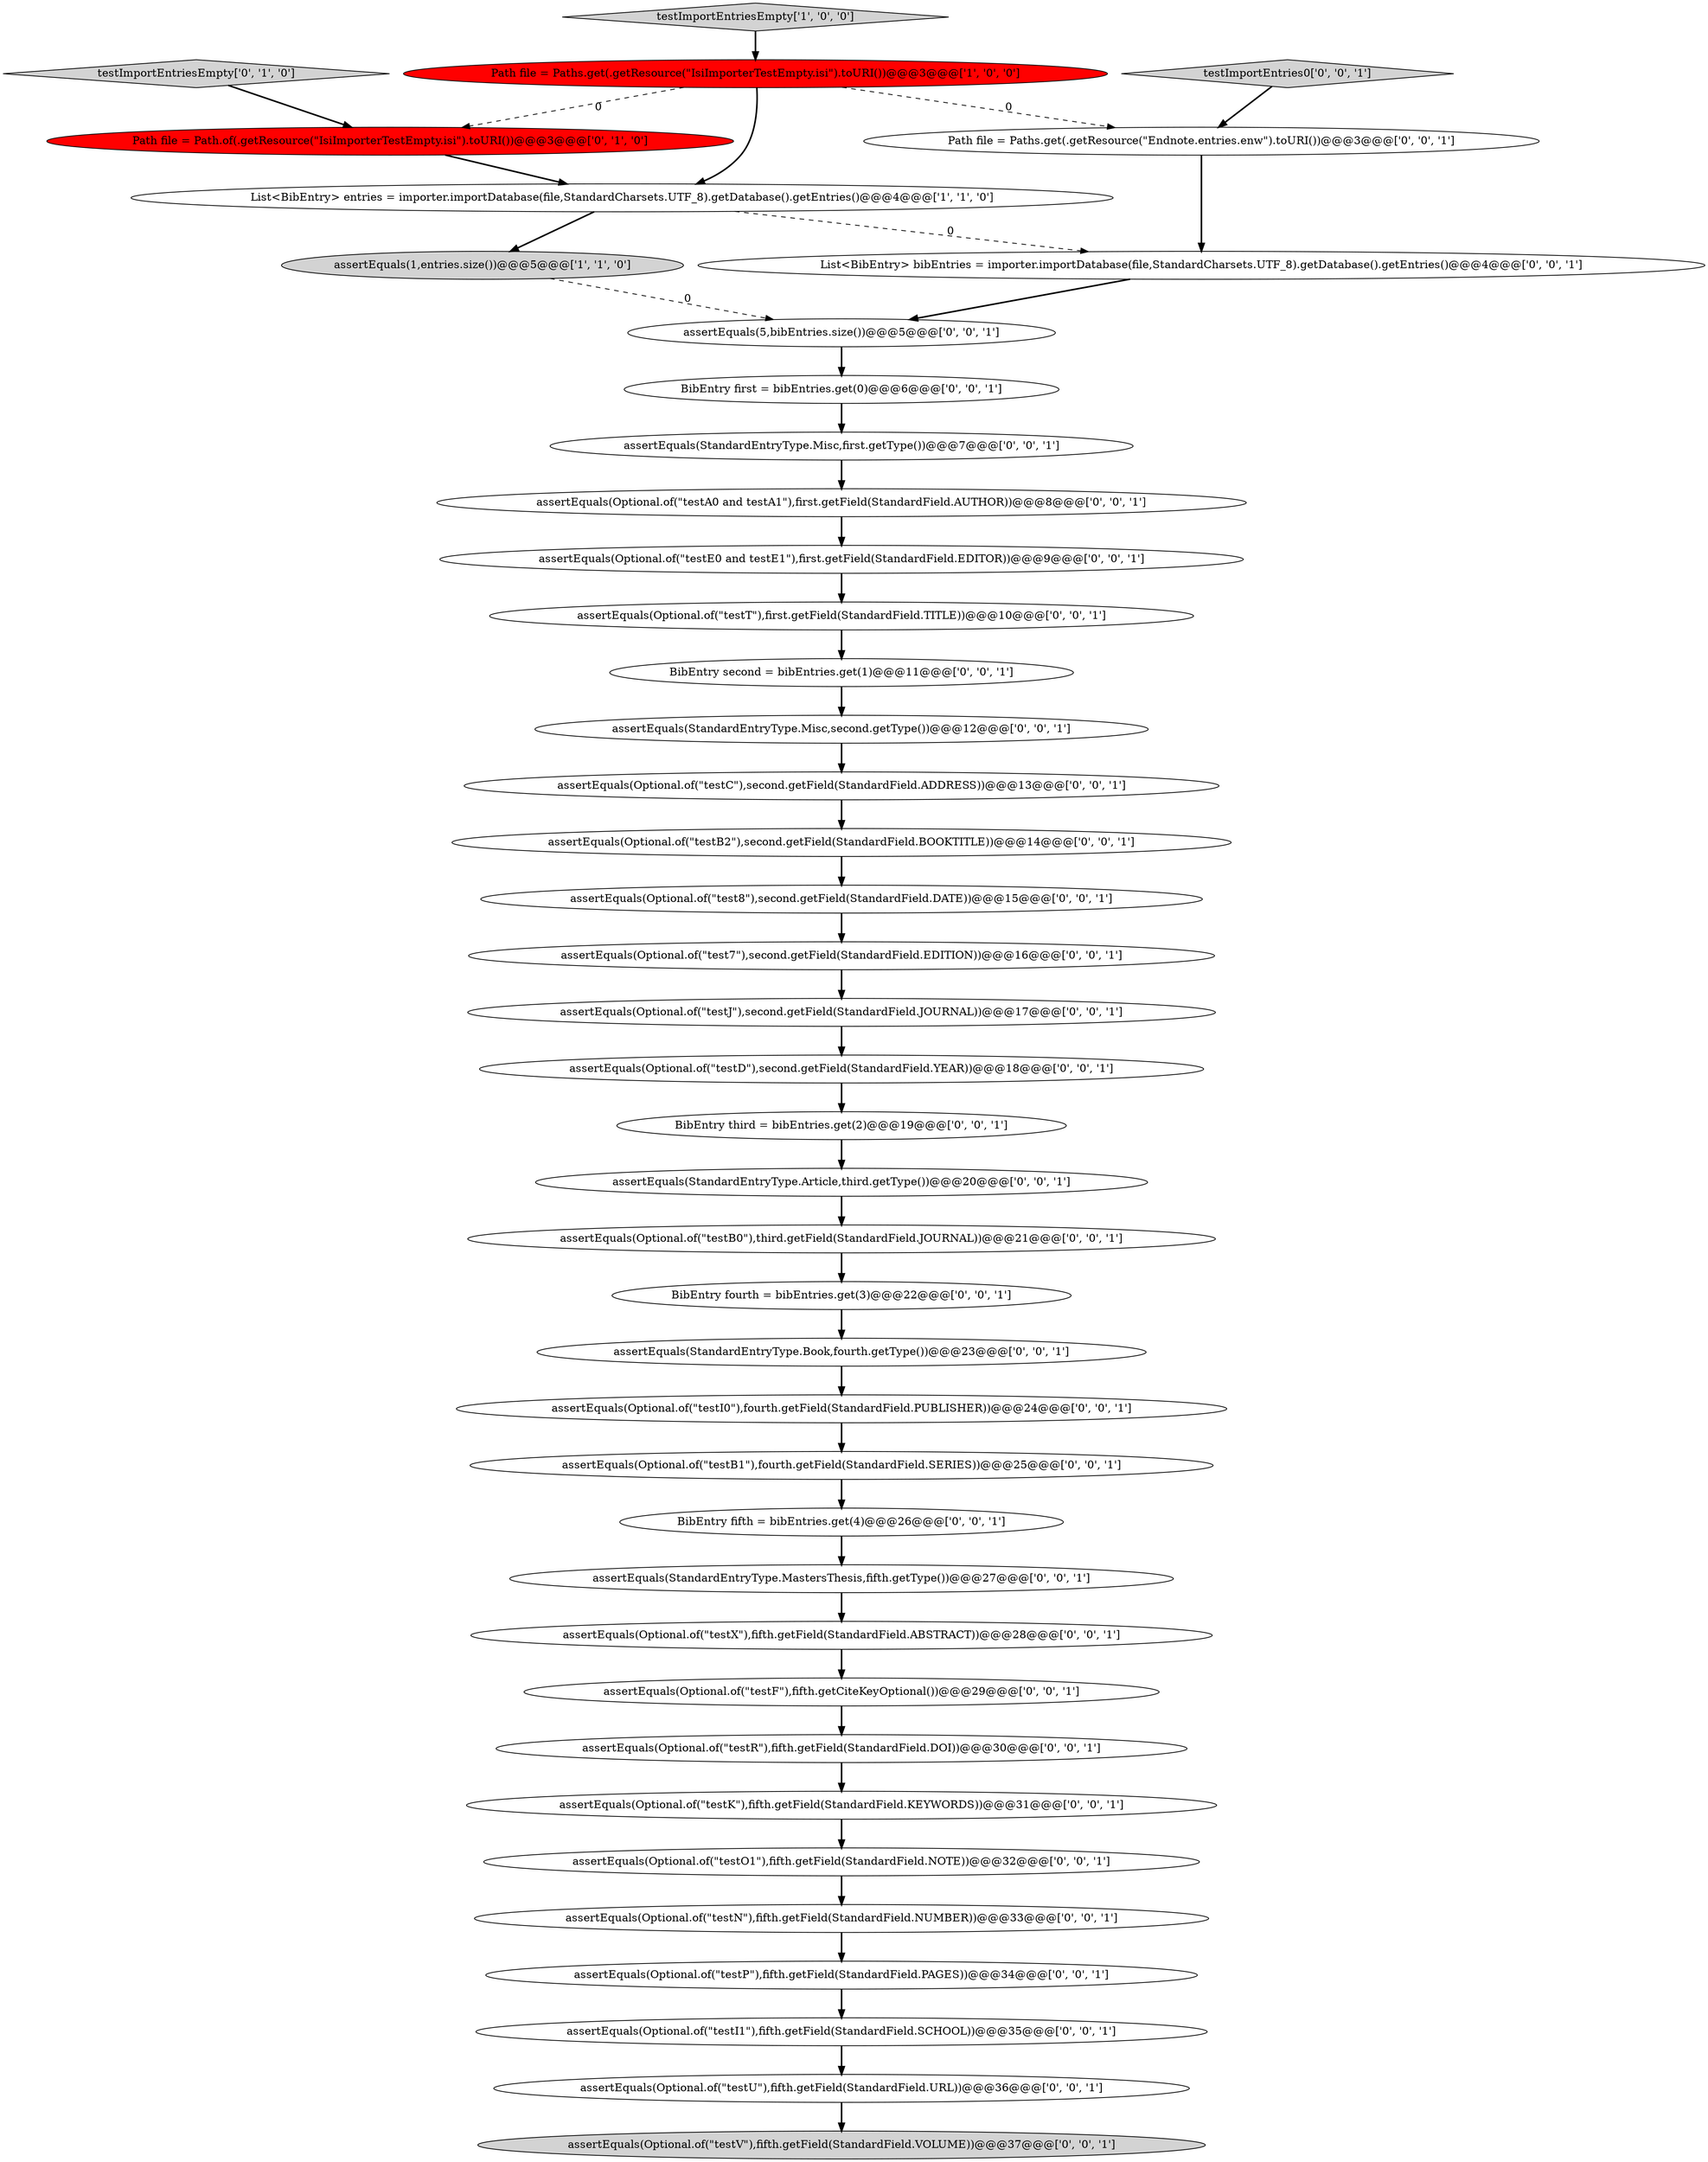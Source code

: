 digraph {
3 [style = filled, label = "assertEquals(1,entries.size())@@@5@@@['1', '1', '0']", fillcolor = lightgray, shape = ellipse image = "AAA0AAABBB1BBB"];
15 [style = filled, label = "assertEquals(StandardEntryType.Misc,second.getType())@@@12@@@['0', '0', '1']", fillcolor = white, shape = ellipse image = "AAA0AAABBB3BBB"];
34 [style = filled, label = "assertEquals(Optional.of(\"testN\"),fifth.getField(StandardField.NUMBER))@@@33@@@['0', '0', '1']", fillcolor = white, shape = ellipse image = "AAA0AAABBB3BBB"];
36 [style = filled, label = "assertEquals(Optional.of(\"testD\"),second.getField(StandardField.YEAR))@@@18@@@['0', '0', '1']", fillcolor = white, shape = ellipse image = "AAA0AAABBB3BBB"];
21 [style = filled, label = "Path file = Paths.get(.getResource(\"Endnote.entries.enw\").toURI())@@@3@@@['0', '0', '1']", fillcolor = white, shape = ellipse image = "AAA0AAABBB3BBB"];
13 [style = filled, label = "assertEquals(Optional.of(\"testP\"),fifth.getField(StandardField.PAGES))@@@34@@@['0', '0', '1']", fillcolor = white, shape = ellipse image = "AAA0AAABBB3BBB"];
1 [style = filled, label = "Path file = Paths.get(.getResource(\"IsiImporterTestEmpty.isi\").toURI())@@@3@@@['1', '0', '0']", fillcolor = red, shape = ellipse image = "AAA1AAABBB1BBB"];
4 [style = filled, label = "Path file = Path.of(.getResource(\"IsiImporterTestEmpty.isi\").toURI())@@@3@@@['0', '1', '0']", fillcolor = red, shape = ellipse image = "AAA1AAABBB2BBB"];
25 [style = filled, label = "assertEquals(Optional.of(\"testB1\"),fourth.getField(StandardField.SERIES))@@@25@@@['0', '0', '1']", fillcolor = white, shape = ellipse image = "AAA0AAABBB3BBB"];
37 [style = filled, label = "assertEquals(StandardEntryType.Misc,first.getType())@@@7@@@['0', '0', '1']", fillcolor = white, shape = ellipse image = "AAA0AAABBB3BBB"];
8 [style = filled, label = "assertEquals(Optional.of(\"testB2\"),second.getField(StandardField.BOOKTITLE))@@@14@@@['0', '0', '1']", fillcolor = white, shape = ellipse image = "AAA0AAABBB3BBB"];
40 [style = filled, label = "BibEntry fifth = bibEntries.get(4)@@@26@@@['0', '0', '1']", fillcolor = white, shape = ellipse image = "AAA0AAABBB3BBB"];
23 [style = filled, label = "assertEquals(Optional.of(\"testA0 and testA1\"),first.getField(StandardField.AUTHOR))@@@8@@@['0', '0', '1']", fillcolor = white, shape = ellipse image = "AAA0AAABBB3BBB"];
35 [style = filled, label = "testImportEntries0['0', '0', '1']", fillcolor = lightgray, shape = diamond image = "AAA0AAABBB3BBB"];
6 [style = filled, label = "assertEquals(StandardEntryType.Article,third.getType())@@@20@@@['0', '0', '1']", fillcolor = white, shape = ellipse image = "AAA0AAABBB3BBB"];
5 [style = filled, label = "testImportEntriesEmpty['0', '1', '0']", fillcolor = lightgray, shape = diamond image = "AAA0AAABBB2BBB"];
27 [style = filled, label = "assertEquals(5,bibEntries.size())@@@5@@@['0', '0', '1']", fillcolor = white, shape = ellipse image = "AAA0AAABBB3BBB"];
38 [style = filled, label = "assertEquals(Optional.of(\"testC\"),second.getField(StandardField.ADDRESS))@@@13@@@['0', '0', '1']", fillcolor = white, shape = ellipse image = "AAA0AAABBB3BBB"];
30 [style = filled, label = "assertEquals(Optional.of(\"test7\"),second.getField(StandardField.EDITION))@@@16@@@['0', '0', '1']", fillcolor = white, shape = ellipse image = "AAA0AAABBB3BBB"];
0 [style = filled, label = "List<BibEntry> entries = importer.importDatabase(file,StandardCharsets.UTF_8).getDatabase().getEntries()@@@4@@@['1', '1', '0']", fillcolor = white, shape = ellipse image = "AAA0AAABBB1BBB"];
24 [style = filled, label = "assertEquals(StandardEntryType.Book,fourth.getType())@@@23@@@['0', '0', '1']", fillcolor = white, shape = ellipse image = "AAA0AAABBB3BBB"];
2 [style = filled, label = "testImportEntriesEmpty['1', '0', '0']", fillcolor = lightgray, shape = diamond image = "AAA0AAABBB1BBB"];
7 [style = filled, label = "assertEquals(Optional.of(\"testE0 and testE1\"),first.getField(StandardField.EDITOR))@@@9@@@['0', '0', '1']", fillcolor = white, shape = ellipse image = "AAA0AAABBB3BBB"];
9 [style = filled, label = "assertEquals(Optional.of(\"testO1\"),fifth.getField(StandardField.NOTE))@@@32@@@['0', '0', '1']", fillcolor = white, shape = ellipse image = "AAA0AAABBB3BBB"];
28 [style = filled, label = "assertEquals(Optional.of(\"testT\"),first.getField(StandardField.TITLE))@@@10@@@['0', '0', '1']", fillcolor = white, shape = ellipse image = "AAA0AAABBB3BBB"];
19 [style = filled, label = "assertEquals(Optional.of(\"testF\"),fifth.getCiteKeyOptional())@@@29@@@['0', '0', '1']", fillcolor = white, shape = ellipse image = "AAA0AAABBB3BBB"];
29 [style = filled, label = "assertEquals(Optional.of(\"testI0\"),fourth.getField(StandardField.PUBLISHER))@@@24@@@['0', '0', '1']", fillcolor = white, shape = ellipse image = "AAA0AAABBB3BBB"];
14 [style = filled, label = "assertEquals(Optional.of(\"testJ\"),second.getField(StandardField.JOURNAL))@@@17@@@['0', '0', '1']", fillcolor = white, shape = ellipse image = "AAA0AAABBB3BBB"];
33 [style = filled, label = "BibEntry second = bibEntries.get(1)@@@11@@@['0', '0', '1']", fillcolor = white, shape = ellipse image = "AAA0AAABBB3BBB"];
10 [style = filled, label = "assertEquals(Optional.of(\"testI1\"),fifth.getField(StandardField.SCHOOL))@@@35@@@['0', '0', '1']", fillcolor = white, shape = ellipse image = "AAA0AAABBB3BBB"];
16 [style = filled, label = "assertEquals(Optional.of(\"test8\"),second.getField(StandardField.DATE))@@@15@@@['0', '0', '1']", fillcolor = white, shape = ellipse image = "AAA0AAABBB3BBB"];
20 [style = filled, label = "assertEquals(StandardEntryType.MastersThesis,fifth.getType())@@@27@@@['0', '0', '1']", fillcolor = white, shape = ellipse image = "AAA0AAABBB3BBB"];
26 [style = filled, label = "List<BibEntry> bibEntries = importer.importDatabase(file,StandardCharsets.UTF_8).getDatabase().getEntries()@@@4@@@['0', '0', '1']", fillcolor = white, shape = ellipse image = "AAA0AAABBB3BBB"];
12 [style = filled, label = "assertEquals(Optional.of(\"testK\"),fifth.getField(StandardField.KEYWORDS))@@@31@@@['0', '0', '1']", fillcolor = white, shape = ellipse image = "AAA0AAABBB3BBB"];
39 [style = filled, label = "assertEquals(Optional.of(\"testB0\"),third.getField(StandardField.JOURNAL))@@@21@@@['0', '0', '1']", fillcolor = white, shape = ellipse image = "AAA0AAABBB3BBB"];
31 [style = filled, label = "BibEntry third = bibEntries.get(2)@@@19@@@['0', '0', '1']", fillcolor = white, shape = ellipse image = "AAA0AAABBB3BBB"];
11 [style = filled, label = "BibEntry fourth = bibEntries.get(3)@@@22@@@['0', '0', '1']", fillcolor = white, shape = ellipse image = "AAA0AAABBB3BBB"];
32 [style = filled, label = "assertEquals(Optional.of(\"testX\"),fifth.getField(StandardField.ABSTRACT))@@@28@@@['0', '0', '1']", fillcolor = white, shape = ellipse image = "AAA0AAABBB3BBB"];
41 [style = filled, label = "assertEquals(Optional.of(\"testV\"),fifth.getField(StandardField.VOLUME))@@@37@@@['0', '0', '1']", fillcolor = lightgray, shape = ellipse image = "AAA0AAABBB3BBB"];
22 [style = filled, label = "BibEntry first = bibEntries.get(0)@@@6@@@['0', '0', '1']", fillcolor = white, shape = ellipse image = "AAA0AAABBB3BBB"];
18 [style = filled, label = "assertEquals(Optional.of(\"testR\"),fifth.getField(StandardField.DOI))@@@30@@@['0', '0', '1']", fillcolor = white, shape = ellipse image = "AAA0AAABBB3BBB"];
17 [style = filled, label = "assertEquals(Optional.of(\"testU\"),fifth.getField(StandardField.URL))@@@36@@@['0', '0', '1']", fillcolor = white, shape = ellipse image = "AAA0AAABBB3BBB"];
0->3 [style = bold, label=""];
13->10 [style = bold, label=""];
8->16 [style = bold, label=""];
15->38 [style = bold, label=""];
19->18 [style = bold, label=""];
33->15 [style = bold, label=""];
22->37 [style = bold, label=""];
2->1 [style = bold, label=""];
17->41 [style = bold, label=""];
9->34 [style = bold, label=""];
36->31 [style = bold, label=""];
34->13 [style = bold, label=""];
3->27 [style = dashed, label="0"];
18->12 [style = bold, label=""];
1->4 [style = dashed, label="0"];
20->32 [style = bold, label=""];
29->25 [style = bold, label=""];
10->17 [style = bold, label=""];
1->21 [style = dashed, label="0"];
24->29 [style = bold, label=""];
1->0 [style = bold, label=""];
0->26 [style = dashed, label="0"];
40->20 [style = bold, label=""];
32->19 [style = bold, label=""];
37->23 [style = bold, label=""];
39->11 [style = bold, label=""];
27->22 [style = bold, label=""];
11->24 [style = bold, label=""];
12->9 [style = bold, label=""];
35->21 [style = bold, label=""];
4->0 [style = bold, label=""];
21->26 [style = bold, label=""];
26->27 [style = bold, label=""];
31->6 [style = bold, label=""];
28->33 [style = bold, label=""];
7->28 [style = bold, label=""];
16->30 [style = bold, label=""];
5->4 [style = bold, label=""];
30->14 [style = bold, label=""];
23->7 [style = bold, label=""];
38->8 [style = bold, label=""];
6->39 [style = bold, label=""];
25->40 [style = bold, label=""];
14->36 [style = bold, label=""];
}
